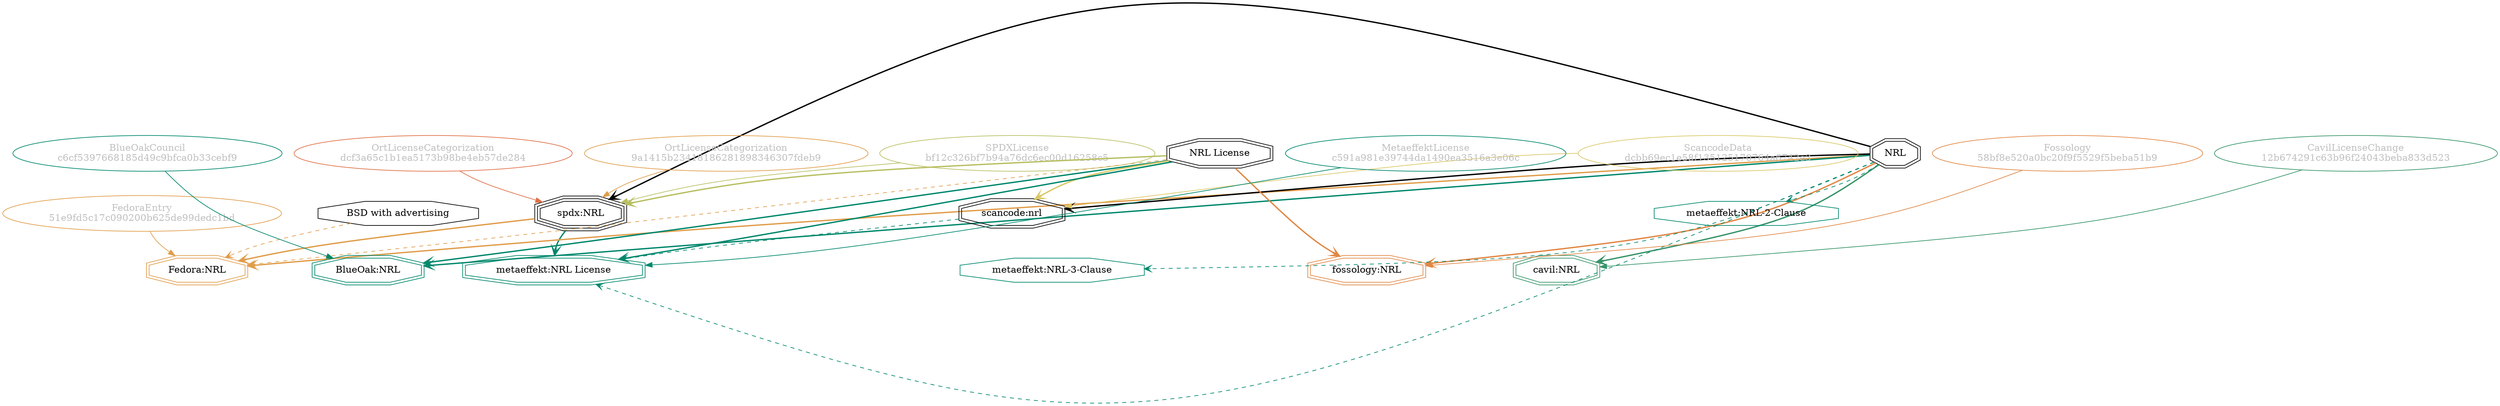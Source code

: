 strict digraph {
    node [shape=box];
    graph [splines=curved];
    3129 [label="SPDXLicense\nbf12c326bf7b94a76dc6ec00d16258c5"
         ,fontcolor=gray
         ,color="#b8bf62"
         ,fillcolor="beige;1"
         ,shape=ellipse];
    3130 [label="spdx:NRL"
         ,shape=tripleoctagon];
    3131 [label=NRL
         ,shape=doubleoctagon];
    3132 [label="NRL License"
         ,shape=doubleoctagon];
    5989 [label="BSD with advertising"
         ,shape=octagon];
    8202 [label="FedoraEntry\n51e9fd5c17c090200b625de99dedc1bd"
         ,fontcolor=gray
         ,color="#e09d4b"
         ,fillcolor="beige;1"
         ,shape=ellipse];
    8203 [label="Fedora:NRL"
         ,color="#e09d4b"
         ,shape=doubleoctagon];
    9157 [label="BlueOakCouncil\nc6cf5397668185d49c9bfca0b33cebf9"
         ,fontcolor=gray
         ,color="#00876c"
         ,fillcolor="beige;1"
         ,shape=ellipse];
    9158 [label="BlueOak:NRL"
         ,color="#00876c"
         ,shape=doubleoctagon];
    20796 [label="ScancodeData\ndcbb69ec1e58f135125170764a6742e3"
          ,fontcolor=gray
          ,color="#dac767"
          ,fillcolor="beige;1"
          ,shape=ellipse];
    20797 [label="scancode:nrl"
          ,shape=doubleoctagon];
    26342 [label="Fossology\n58bf8e520a0bc20f9f5529f5beba51b9"
          ,fontcolor=gray
          ,color="#e18745"
          ,fillcolor="beige;1"
          ,shape=ellipse];
    26343 [label="fossology:NRL"
          ,color="#e18745"
          ,shape=doubleoctagon];
    35104 [label="OrtLicenseCategorization\ndcf3a65c1b1ea5173b98be4eb57de284"
          ,fontcolor=gray
          ,color="#e06f45"
          ,fillcolor="beige;1"
          ,shape=ellipse];
    36220 [label="OrtLicenseCategorization\n9a1415b23418186281898346307fdeb9"
          ,fontcolor=gray
          ,color="#e09d4b"
          ,fillcolor="beige;1"
          ,shape=ellipse];
    37279 [label="CavilLicenseChange\n12b674291c63b96f24043beba833d523"
          ,fontcolor=gray
          ,color="#379469"
          ,fillcolor="beige;1"
          ,shape=ellipse];
    37280 [label="cavil:NRL"
          ,color="#379469"
          ,shape=doubleoctagon];
    45779 [label="MetaeffektLicense\nc591a981e39744da1490ea3516a3e06c"
          ,fontcolor=gray
          ,color="#00876c"
          ,fillcolor="beige;1"
          ,shape=ellipse];
    45780 [label="metaeffekt:NRL License"
          ,color="#00876c"
          ,shape=doubleoctagon];
    45782 [label="metaeffekt:NRL-3-Clause"
          ,color="#00876c"
          ,shape=octagon];
    45787 [label="metaeffekt:NRL-2-Clause"
          ,color="#00876c"
          ,shape=octagon];
    3129 -> 3130 [weight=0.5
                 ,color="#b8bf62"];
    3130 -> 8203 [style=bold
                 ,arrowhead=vee
                 ,weight=0.7
                 ,color="#e09d4b"];
    3130 -> 45780 [style=bold
                  ,arrowhead=vee
                  ,weight=0.7
                  ,color="#00876c"];
    3131 -> 3130 [style=bold
                 ,arrowhead=vee
                 ,weight=0.7];
    3131 -> 8203 [style=bold
                 ,arrowhead=vee
                 ,weight=0.7
                 ,color="#e09d4b"];
    3131 -> 9158 [style=bold
                 ,arrowhead=vee
                 ,weight=0.7
                 ,color="#00876c"];
    3131 -> 20797 [style=bold
                  ,arrowhead=vee
                  ,weight=0.7];
    3131 -> 26343 [style=bold
                  ,arrowhead=vee
                  ,weight=0.7
                  ,color="#e18745"];
    3131 -> 37280 [style=bold
                  ,arrowhead=vee
                  ,weight=0.7
                  ,color="#379469"];
    3131 -> 37280 [style=bold
                  ,arrowhead=vee
                  ,weight=0.7
                  ,color="#379469"];
    3131 -> 45780 [style=dashed
                  ,arrowhead=vee
                  ,weight=0.5
                  ,color="#00876c"];
    3131 -> 45782 [style=dashed
                  ,arrowhead=vee
                  ,weight=0.5
                  ,color="#00876c"];
    3131 -> 45787 [style=dashed
                  ,arrowhead=vee
                  ,weight=0.5
                  ,color="#00876c"];
    3132 -> 3130 [style=bold
                 ,arrowhead=vee
                 ,weight=0.7
                 ,color="#b8bf62"];
    3132 -> 8203 [style=dashed
                 ,arrowhead=vee
                 ,weight=0.5
                 ,color="#e09d4b"];
    3132 -> 9158 [style=bold
                 ,arrowhead=vee
                 ,weight=0.7
                 ,color="#00876c"];
    3132 -> 20797 [style=bold
                  ,arrowhead=vee
                  ,weight=0.7
                  ,color="#dac767"];
    3132 -> 26343 [style=bold
                  ,arrowhead=vee
                  ,weight=0.7
                  ,color="#e18745"];
    3132 -> 45780 [style=bold
                  ,arrowhead=vee
                  ,weight=0.7
                  ,color="#00876c"];
    3132 -> 45780 [style=bold
                  ,arrowhead=vee
                  ,weight=0.7
                  ,color="#00876c"];
    5989 -> 8203 [style=dashed
                 ,arrowhead=vee
                 ,weight=0.5
                 ,color="#e09d4b"];
    8202 -> 8203 [weight=0.5
                 ,color="#e09d4b"];
    9157 -> 9158 [weight=0.5
                 ,color="#00876c"];
    20796 -> 20797 [weight=0.5
                   ,color="#dac767"];
    20797 -> 45780 [style=dashed
                   ,arrowhead=vee
                   ,weight=0.5
                   ,color="#00876c"];
    26342 -> 26343 [weight=0.5
                   ,color="#e18745"];
    35104 -> 3130 [weight=0.5
                  ,color="#e06f45"];
    36220 -> 3130 [weight=0.5
                  ,color="#e09d4b"];
    37279 -> 37280 [weight=0.5
                   ,color="#379469"];
    45779 -> 45780 [weight=0.5
                   ,color="#00876c"];
}
